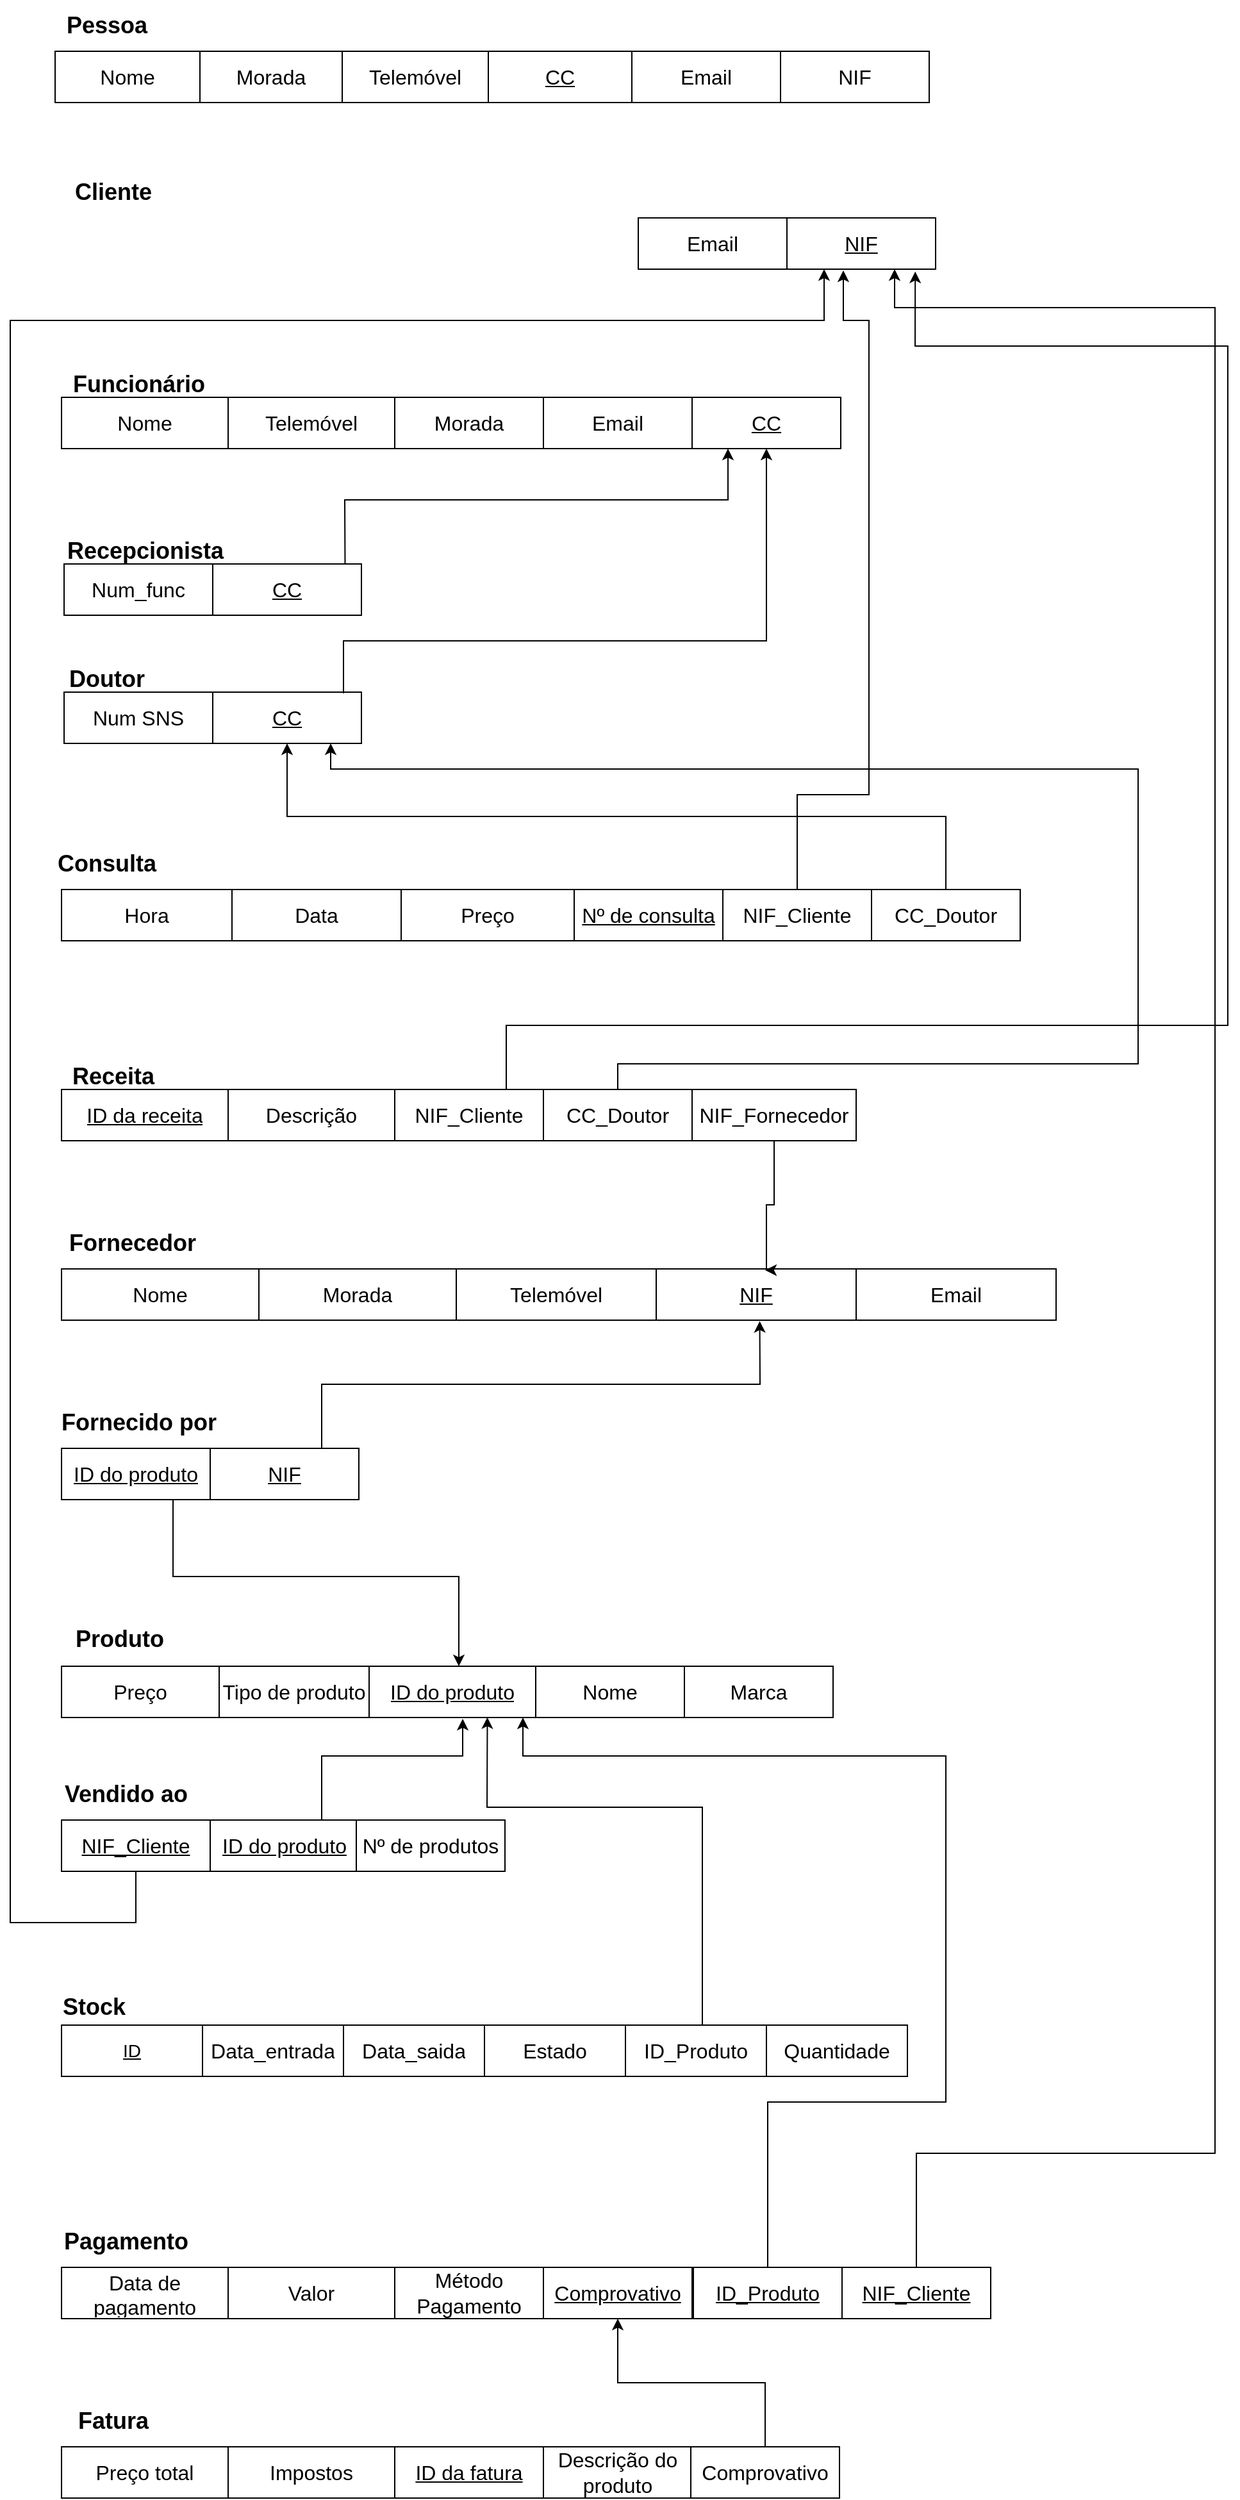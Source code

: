 <mxfile version="21.3.2" type="device">
  <diagram name="Página-1" id="35jUV0fy7maO1tGax29V">
    <mxGraphModel dx="1323" dy="1886" grid="1" gridSize="10" guides="1" tooltips="1" connect="1" arrows="1" fold="1" page="1" pageScale="1" pageWidth="827" pageHeight="1169" math="0" shadow="0">
      <root>
        <mxCell id="0" />
        <mxCell id="1" parent="0" />
        <mxCell id="TNLuwmk-kuLkOU286Gwd-25" value="&lt;span style=&quot;font-size: 18px;&quot;&gt;&lt;b&gt;Cliente&lt;/b&gt;&lt;/span&gt;" style="text;html=1;align=center;verticalAlign=middle;resizable=0;points=[];autosize=1;strokeColor=none;fillColor=none;" parent="1" vertex="1">
          <mxGeometry x="80" y="40" width="80" height="40" as="geometry" />
        </mxCell>
        <mxCell id="TNLuwmk-kuLkOU286Gwd-39" value="&lt;b style=&quot;border-color: var(--border-color); font-size: 18px;&quot;&gt;Recepcionista&lt;/b&gt;" style="text;html=1;align=center;verticalAlign=middle;resizable=0;points=[];autosize=1;strokeColor=none;fillColor=none;" parent="1" vertex="1">
          <mxGeometry x="70" y="320" width="150" height="40" as="geometry" />
        </mxCell>
        <mxCell id="TNLuwmk-kuLkOU286Gwd-67" value="" style="shape=table;startSize=0;container=1;collapsible=0;childLayout=tableLayout;fontSize=16;" parent="1" vertex="1">
          <mxGeometry x="80" y="604" width="400" height="40" as="geometry" />
        </mxCell>
        <mxCell id="TNLuwmk-kuLkOU286Gwd-68" value="" style="shape=tableRow;horizontal=0;startSize=0;swimlaneHead=0;swimlaneBody=0;strokeColor=inherit;top=0;left=0;bottom=0;right=0;collapsible=0;dropTarget=0;fillColor=none;points=[[0,0.5],[1,0.5]];portConstraint=eastwest;fontSize=16;" parent="TNLuwmk-kuLkOU286Gwd-67" vertex="1">
          <mxGeometry width="400" height="40" as="geometry" />
        </mxCell>
        <mxCell id="TNLuwmk-kuLkOU286Gwd-69" value="Hora" style="shape=partialRectangle;html=1;whiteSpace=wrap;connectable=0;strokeColor=inherit;overflow=hidden;fillColor=none;top=0;left=0;bottom=0;right=0;pointerEvents=1;fontSize=16;" parent="TNLuwmk-kuLkOU286Gwd-68" vertex="1">
          <mxGeometry width="133" height="40" as="geometry">
            <mxRectangle width="133" height="40" as="alternateBounds" />
          </mxGeometry>
        </mxCell>
        <mxCell id="TNLuwmk-kuLkOU286Gwd-70" value="Data" style="shape=partialRectangle;html=1;whiteSpace=wrap;connectable=0;strokeColor=inherit;overflow=hidden;fillColor=none;top=0;left=0;bottom=0;right=0;pointerEvents=1;fontSize=16;" parent="TNLuwmk-kuLkOU286Gwd-68" vertex="1">
          <mxGeometry x="133" width="132" height="40" as="geometry">
            <mxRectangle width="132" height="40" as="alternateBounds" />
          </mxGeometry>
        </mxCell>
        <mxCell id="TNLuwmk-kuLkOU286Gwd-71" value="Preço" style="shape=partialRectangle;html=1;whiteSpace=wrap;connectable=0;strokeColor=inherit;overflow=hidden;fillColor=none;top=0;left=0;bottom=0;right=0;pointerEvents=1;fontSize=16;" parent="TNLuwmk-kuLkOU286Gwd-68" vertex="1">
          <mxGeometry x="265" width="135" height="40" as="geometry">
            <mxRectangle width="135" height="40" as="alternateBounds" />
          </mxGeometry>
        </mxCell>
        <mxCell id="TNLuwmk-kuLkOU286Gwd-73" value="&lt;font style=&quot;font-size: 18px;&quot;&gt;Consulta&lt;/font&gt;" style="text;html=1;align=center;verticalAlign=middle;resizable=0;points=[];autosize=1;strokeColor=none;fillColor=none;fontStyle=1" parent="1" vertex="1">
          <mxGeometry x="65" y="564" width="100" height="40" as="geometry" />
        </mxCell>
        <mxCell id="TNLuwmk-kuLkOU286Gwd-74" value="" style="shape=table;startSize=0;container=1;collapsible=0;childLayout=tableLayout;fontSize=16;" parent="1" vertex="1">
          <mxGeometry x="80" y="760" width="260" height="40" as="geometry" />
        </mxCell>
        <mxCell id="TNLuwmk-kuLkOU286Gwd-75" value="" style="shape=tableRow;horizontal=0;startSize=0;swimlaneHead=0;swimlaneBody=0;strokeColor=inherit;top=0;left=0;bottom=0;right=0;collapsible=0;dropTarget=0;fillColor=none;points=[[0,0.5],[1,0.5]];portConstraint=eastwest;fontSize=16;" parent="TNLuwmk-kuLkOU286Gwd-74" vertex="1">
          <mxGeometry width="260" height="40" as="geometry" />
        </mxCell>
        <mxCell id="TNLuwmk-kuLkOU286Gwd-76" value="&lt;u&gt;ID da receita&lt;/u&gt;" style="shape=partialRectangle;html=1;whiteSpace=wrap;connectable=0;strokeColor=inherit;overflow=hidden;fillColor=none;top=0;left=0;bottom=0;right=0;pointerEvents=1;fontSize=16;" parent="TNLuwmk-kuLkOU286Gwd-75" vertex="1">
          <mxGeometry width="130" height="40" as="geometry">
            <mxRectangle width="130" height="40" as="alternateBounds" />
          </mxGeometry>
        </mxCell>
        <mxCell id="TNLuwmk-kuLkOU286Gwd-77" value="Descrição" style="shape=partialRectangle;html=1;whiteSpace=wrap;connectable=0;strokeColor=inherit;overflow=hidden;fillColor=none;top=0;left=0;bottom=0;right=0;pointerEvents=1;fontSize=16;" parent="TNLuwmk-kuLkOU286Gwd-75" vertex="1">
          <mxGeometry x="130" width="130" height="40" as="geometry">
            <mxRectangle width="130" height="40" as="alternateBounds" />
          </mxGeometry>
        </mxCell>
        <mxCell id="TNLuwmk-kuLkOU286Gwd-80" value="&lt;font style=&quot;font-size: 18px;&quot;&gt;Receita&lt;/font&gt;" style="text;html=1;align=center;verticalAlign=middle;resizable=0;points=[];autosize=1;strokeColor=none;fillColor=none;fontStyle=1" parent="1" vertex="1">
          <mxGeometry x="75" y="730" width="90" height="40" as="geometry" />
        </mxCell>
        <mxCell id="TNLuwmk-kuLkOU286Gwd-81" value="" style="shape=table;startSize=0;container=1;collapsible=0;childLayout=tableLayout;fontSize=16;" parent="1" vertex="1">
          <mxGeometry x="80" y="900" width="776" height="40" as="geometry" />
        </mxCell>
        <mxCell id="TNLuwmk-kuLkOU286Gwd-82" value="" style="shape=tableRow;horizontal=0;startSize=0;swimlaneHead=0;swimlaneBody=0;strokeColor=inherit;top=0;left=0;bottom=0;right=0;collapsible=0;dropTarget=0;fillColor=none;points=[[0,0.5],[1,0.5]];portConstraint=eastwest;fontSize=16;" parent="TNLuwmk-kuLkOU286Gwd-81" vertex="1">
          <mxGeometry width="776" height="40" as="geometry" />
        </mxCell>
        <mxCell id="TNLuwmk-kuLkOU286Gwd-83" value="Nome" style="shape=partialRectangle;html=1;whiteSpace=wrap;connectable=0;strokeColor=inherit;overflow=hidden;fillColor=none;top=0;left=0;bottom=0;right=0;pointerEvents=1;fontSize=16;" parent="TNLuwmk-kuLkOU286Gwd-82" vertex="1">
          <mxGeometry width="154" height="40" as="geometry">
            <mxRectangle width="154" height="40" as="alternateBounds" />
          </mxGeometry>
        </mxCell>
        <mxCell id="TNLuwmk-kuLkOU286Gwd-84" value="Morada" style="shape=partialRectangle;html=1;whiteSpace=wrap;connectable=0;strokeColor=inherit;overflow=hidden;fillColor=none;top=0;left=0;bottom=0;right=0;pointerEvents=1;fontSize=16;" parent="TNLuwmk-kuLkOU286Gwd-82" vertex="1">
          <mxGeometry x="154" width="154" height="40" as="geometry">
            <mxRectangle width="154" height="40" as="alternateBounds" />
          </mxGeometry>
        </mxCell>
        <mxCell id="TNLuwmk-kuLkOU286Gwd-85" value="Telemóvel" style="shape=partialRectangle;html=1;whiteSpace=wrap;connectable=0;strokeColor=inherit;overflow=hidden;fillColor=none;top=0;left=0;bottom=0;right=0;pointerEvents=1;fontSize=16;" parent="TNLuwmk-kuLkOU286Gwd-82" vertex="1">
          <mxGeometry x="308" width="156" height="40" as="geometry">
            <mxRectangle width="156" height="40" as="alternateBounds" />
          </mxGeometry>
        </mxCell>
        <mxCell id="TNLuwmk-kuLkOU286Gwd-86" value="&lt;u&gt;NIF&lt;/u&gt;" style="shape=partialRectangle;html=1;whiteSpace=wrap;connectable=0;strokeColor=inherit;overflow=hidden;fillColor=none;top=0;left=0;bottom=0;right=0;pointerEvents=1;fontSize=16;" parent="TNLuwmk-kuLkOU286Gwd-82" vertex="1">
          <mxGeometry x="464" width="156" height="40" as="geometry">
            <mxRectangle width="156" height="40" as="alternateBounds" />
          </mxGeometry>
        </mxCell>
        <mxCell id="DKVHLjh7N5mHSXtAj3bC-11" value="Email" style="shape=partialRectangle;html=1;whiteSpace=wrap;connectable=0;strokeColor=inherit;overflow=hidden;fillColor=none;top=0;left=0;bottom=0;right=0;pointerEvents=1;fontSize=16;" parent="TNLuwmk-kuLkOU286Gwd-82" vertex="1">
          <mxGeometry x="620" width="156" height="40" as="geometry">
            <mxRectangle width="156" height="40" as="alternateBounds" />
          </mxGeometry>
        </mxCell>
        <mxCell id="TNLuwmk-kuLkOU286Gwd-87" value="&lt;font style=&quot;font-size: 18px;&quot;&gt;Fornecedor&lt;/font&gt;" style="text;html=1;align=center;verticalAlign=middle;resizable=0;points=[];autosize=1;strokeColor=none;fillColor=none;fontStyle=1" parent="1" vertex="1">
          <mxGeometry x="75" y="860" width="120" height="40" as="geometry" />
        </mxCell>
        <mxCell id="TNLuwmk-kuLkOU286Gwd-94" value="&lt;font style=&quot;font-size: 18px;&quot;&gt;Fornecido por&lt;/font&gt;" style="text;html=1;align=center;verticalAlign=middle;resizable=0;points=[];autosize=1;strokeColor=none;fillColor=none;fontStyle=1" parent="1" vertex="1">
          <mxGeometry x="70" y="1000" width="140" height="40" as="geometry" />
        </mxCell>
        <mxCell id="QlKCZ8pw-FHC3lZImdkT-1" value="" style="shape=table;startSize=0;container=1;collapsible=0;childLayout=tableLayout;fontSize=16;" parent="1" vertex="1">
          <mxGeometry x="80" y="220" width="260" height="40.0" as="geometry" />
        </mxCell>
        <mxCell id="QlKCZ8pw-FHC3lZImdkT-2" value="" style="shape=tableRow;horizontal=0;startSize=0;swimlaneHead=0;swimlaneBody=0;strokeColor=inherit;top=0;left=0;bottom=0;right=0;collapsible=0;dropTarget=0;fillColor=none;points=[[0,0.5],[1,0.5]];portConstraint=eastwest;fontSize=16;" parent="QlKCZ8pw-FHC3lZImdkT-1" vertex="1">
          <mxGeometry width="260" height="40" as="geometry" />
        </mxCell>
        <mxCell id="QlKCZ8pw-FHC3lZImdkT-3" value="Nome" style="shape=partialRectangle;html=1;whiteSpace=wrap;connectable=0;strokeColor=inherit;overflow=hidden;fillColor=none;top=0;left=0;bottom=0;right=0;pointerEvents=1;fontSize=16;" parent="QlKCZ8pw-FHC3lZImdkT-2" vertex="1">
          <mxGeometry width="130" height="40" as="geometry">
            <mxRectangle width="130" height="40" as="alternateBounds" />
          </mxGeometry>
        </mxCell>
        <mxCell id="QlKCZ8pw-FHC3lZImdkT-4" value="Telemóvel" style="shape=partialRectangle;html=1;whiteSpace=wrap;connectable=0;strokeColor=inherit;overflow=hidden;fillColor=none;top=0;left=0;bottom=0;right=0;pointerEvents=1;fontSize=16;" parent="QlKCZ8pw-FHC3lZImdkT-2" vertex="1">
          <mxGeometry x="130" width="130" height="40" as="geometry">
            <mxRectangle width="130" height="40" as="alternateBounds" />
          </mxGeometry>
        </mxCell>
        <mxCell id="QlKCZ8pw-FHC3lZImdkT-5" value="&lt;b style=&quot;border-color: var(--border-color); font-size: 18px;&quot;&gt;Funcionário&lt;/b&gt;" style="text;html=1;align=center;verticalAlign=middle;resizable=0;points=[];autosize=1;strokeColor=none;fillColor=none;" parent="1" vertex="1">
          <mxGeometry x="75" y="190" width="130" height="40" as="geometry" />
        </mxCell>
        <mxCell id="QlKCZ8pw-FHC3lZImdkT-60" value="" style="shape=table;startSize=0;container=1;collapsible=0;childLayout=tableLayout;fontSize=16;" parent="1" vertex="1">
          <mxGeometry x="80" y="1210" width="370" height="40" as="geometry" />
        </mxCell>
        <mxCell id="QlKCZ8pw-FHC3lZImdkT-61" value="" style="shape=tableRow;horizontal=0;startSize=0;swimlaneHead=0;swimlaneBody=0;strokeColor=inherit;top=0;left=0;bottom=0;right=0;collapsible=0;dropTarget=0;fillColor=none;points=[[0,0.5],[1,0.5]];portConstraint=eastwest;fontSize=16;" parent="QlKCZ8pw-FHC3lZImdkT-60" vertex="1">
          <mxGeometry width="370" height="40" as="geometry" />
        </mxCell>
        <mxCell id="QlKCZ8pw-FHC3lZImdkT-62" value="&lt;span style=&quot;border-color: var(--border-color);&quot;&gt;Preço&lt;/span&gt;" style="shape=partialRectangle;html=1;whiteSpace=wrap;connectable=0;strokeColor=inherit;overflow=hidden;fillColor=none;top=0;left=0;bottom=0;right=0;pointerEvents=1;fontSize=16;" parent="QlKCZ8pw-FHC3lZImdkT-61" vertex="1">
          <mxGeometry width="123" height="40" as="geometry">
            <mxRectangle width="123" height="40" as="alternateBounds" />
          </mxGeometry>
        </mxCell>
        <mxCell id="QlKCZ8pw-FHC3lZImdkT-63" value="Tipo de produto" style="shape=partialRectangle;html=1;whiteSpace=wrap;connectable=0;strokeColor=inherit;overflow=hidden;fillColor=none;top=0;left=0;bottom=0;right=0;pointerEvents=1;fontSize=16;" parent="QlKCZ8pw-FHC3lZImdkT-61" vertex="1">
          <mxGeometry x="123" width="117" height="40" as="geometry">
            <mxRectangle width="117" height="40" as="alternateBounds" />
          </mxGeometry>
        </mxCell>
        <mxCell id="QlKCZ8pw-FHC3lZImdkT-64" value="&lt;u&gt;ID do produto&lt;/u&gt;" style="shape=partialRectangle;html=1;whiteSpace=wrap;connectable=0;strokeColor=inherit;overflow=hidden;fillColor=none;top=0;left=0;bottom=0;right=0;pointerEvents=1;fontSize=16;" parent="QlKCZ8pw-FHC3lZImdkT-61" vertex="1">
          <mxGeometry x="240" width="130" height="40" as="geometry">
            <mxRectangle width="130" height="40" as="alternateBounds" />
          </mxGeometry>
        </mxCell>
        <mxCell id="QlKCZ8pw-FHC3lZImdkT-70" value="&lt;font style=&quot;font-size: 18px;&quot;&gt;Produto&lt;/font&gt;" style="text;html=1;align=center;verticalAlign=middle;resizable=0;points=[];autosize=1;strokeColor=none;fillColor=none;fontStyle=1" parent="1" vertex="1">
          <mxGeometry x="80" y="1169" width="90" height="40" as="geometry" />
        </mxCell>
        <mxCell id="50MeNpUmbAteGGUXeH18-8" value="&lt;font style=&quot;font-size: 16px;&quot;&gt;Email&lt;/font&gt;" style="rounded=0;whiteSpace=wrap;html=1;" parent="1" vertex="1">
          <mxGeometry x="530" y="80" width="116" height="40" as="geometry" />
        </mxCell>
        <mxCell id="50MeNpUmbAteGGUXeH18-9" value="&lt;font style=&quot;font-size: 16px;&quot;&gt;&lt;u&gt;NIF&lt;/u&gt;&lt;/font&gt;" style="rounded=0;whiteSpace=wrap;html=1;" parent="1" vertex="1">
          <mxGeometry x="646" y="80" width="116" height="40" as="geometry" />
        </mxCell>
        <mxCell id="50MeNpUmbAteGGUXeH18-10" value="&lt;font style=&quot;font-size: 16px;&quot;&gt;Morada&lt;/font&gt;" style="rounded=0;whiteSpace=wrap;html=1;" parent="1" vertex="1">
          <mxGeometry x="340" y="220" width="116" height="40" as="geometry" />
        </mxCell>
        <mxCell id="50MeNpUmbAteGGUXeH18-11" value="&lt;font style=&quot;font-size: 16px;&quot;&gt;Email&lt;/font&gt;" style="rounded=0;whiteSpace=wrap;html=1;" parent="1" vertex="1">
          <mxGeometry x="456" y="220" width="116" height="40" as="geometry" />
        </mxCell>
        <mxCell id="50MeNpUmbAteGGUXeH18-12" value="&lt;span style=&quot;font-size: 16px;&quot;&gt;&lt;u&gt;CC&lt;/u&gt;&lt;/span&gt;" style="rounded=0;whiteSpace=wrap;html=1;" parent="1" vertex="1">
          <mxGeometry x="572" y="220" width="116" height="40" as="geometry" />
        </mxCell>
        <mxCell id="50MeNpUmbAteGGUXeH18-15" value="" style="endArrow=classic;html=1;rounded=0;exitX=0.89;exitY=0.019;exitDx=0;exitDy=0;exitPerimeter=0;" parent="1" source="50MeNpUmbAteGGUXeH18-14" edge="1">
          <mxGeometry width="50" height="50" relative="1" as="geometry">
            <mxPoint x="250" y="340" as="sourcePoint" />
            <mxPoint x="600" y="260" as="targetPoint" />
            <Array as="points">
              <mxPoint x="301" y="300" />
              <mxPoint x="600" y="300" />
            </Array>
          </mxGeometry>
        </mxCell>
        <mxCell id="50MeNpUmbAteGGUXeH18-16" value="" style="group" parent="1" vertex="1" connectable="0">
          <mxGeometry x="82" y="350" width="232" height="40" as="geometry" />
        </mxCell>
        <mxCell id="50MeNpUmbAteGGUXeH18-13" value="&lt;font style=&quot;font-size: 16px;&quot;&gt;Num_func&lt;/font&gt;" style="rounded=0;whiteSpace=wrap;html=1;" parent="50MeNpUmbAteGGUXeH18-16" vertex="1">
          <mxGeometry width="116" height="40" as="geometry" />
        </mxCell>
        <mxCell id="50MeNpUmbAteGGUXeH18-14" value="&lt;font style=&quot;font-size: 16px;&quot;&gt;&lt;u&gt;CC&lt;/u&gt;&lt;/font&gt;" style="rounded=0;whiteSpace=wrap;html=1;" parent="50MeNpUmbAteGGUXeH18-16" vertex="1">
          <mxGeometry x="116" width="116" height="40" as="geometry" />
        </mxCell>
        <mxCell id="50MeNpUmbAteGGUXeH18-25" value="&lt;b style=&quot;border-color: var(--border-color); font-size: 18px;&quot;&gt;Doutor&lt;/b&gt;" style="text;html=1;align=center;verticalAlign=middle;resizable=0;points=[];autosize=1;strokeColor=none;fillColor=none;" parent="1" vertex="1">
          <mxGeometry x="75" y="420" width="80" height="40" as="geometry" />
        </mxCell>
        <mxCell id="50MeNpUmbAteGGUXeH18-26" value="" style="group" parent="1" vertex="1" connectable="0">
          <mxGeometry x="82" y="450" width="232" height="40" as="geometry" />
        </mxCell>
        <mxCell id="50MeNpUmbAteGGUXeH18-27" value="&lt;span style=&quot;font-size: 16px;&quot;&gt;Num SNS&lt;/span&gt;" style="rounded=0;whiteSpace=wrap;html=1;" parent="50MeNpUmbAteGGUXeH18-26" vertex="1">
          <mxGeometry width="116" height="40" as="geometry" />
        </mxCell>
        <mxCell id="50MeNpUmbAteGGUXeH18-28" value="&lt;font style=&quot;font-size: 16px;&quot;&gt;&lt;u&gt;CC&lt;/u&gt;&lt;/font&gt;" style="rounded=0;whiteSpace=wrap;html=1;" parent="50MeNpUmbAteGGUXeH18-26" vertex="1">
          <mxGeometry x="116" width="116" height="40" as="geometry" />
        </mxCell>
        <mxCell id="50MeNpUmbAteGGUXeH18-29" value="" style="endArrow=classic;html=1;rounded=0;exitX=0.89;exitY=0.019;exitDx=0;exitDy=0;exitPerimeter=0;entryX=0.5;entryY=1;entryDx=0;entryDy=0;" parent="1" target="50MeNpUmbAteGGUXeH18-12" edge="1">
          <mxGeometry width="50" height="50" relative="1" as="geometry">
            <mxPoint x="300" y="451" as="sourcePoint" />
            <mxPoint x="599" y="360" as="targetPoint" />
            <Array as="points">
              <mxPoint x="300" y="410" />
              <mxPoint x="630" y="410" />
            </Array>
          </mxGeometry>
        </mxCell>
        <mxCell id="50MeNpUmbAteGGUXeH18-30" value="&lt;font style=&quot;font-size: 16px;&quot;&gt;&lt;u&gt;Nº de consulta&lt;/u&gt;&lt;/font&gt;" style="rounded=0;whiteSpace=wrap;html=1;" parent="1" vertex="1">
          <mxGeometry x="480" y="604" width="116" height="40" as="geometry" />
        </mxCell>
        <mxCell id="50MeNpUmbAteGGUXeH18-42" value="&lt;font style=&quot;font-size: 16px;&quot;&gt;NIF_Cliente&lt;/font&gt;" style="rounded=0;whiteSpace=wrap;html=1;" parent="1" vertex="1">
          <mxGeometry x="340" y="760" width="116" height="40" as="geometry" />
        </mxCell>
        <mxCell id="50MeNpUmbAteGGUXeH18-43" value="" style="endArrow=classic;html=1;rounded=0;exitX=0.75;exitY=0;exitDx=0;exitDy=0;entryX=0.863;entryY=1.046;entryDx=0;entryDy=0;entryPerimeter=0;" parent="1" source="50MeNpUmbAteGGUXeH18-42" target="50MeNpUmbAteGGUXeH18-9" edge="1">
          <mxGeometry width="50" height="50" relative="1" as="geometry">
            <mxPoint x="640" y="690" as="sourcePoint" />
            <mxPoint x="680" y="120" as="targetPoint" />
            <Array as="points">
              <mxPoint x="427" y="710" />
              <mxPoint x="990" y="710" />
              <mxPoint x="990" y="470" />
              <mxPoint x="990" y="180" />
              <mxPoint x="746" y="180" />
            </Array>
          </mxGeometry>
        </mxCell>
        <mxCell id="50MeNpUmbAteGGUXeH18-45" value="" style="group" parent="1" vertex="1" connectable="0">
          <mxGeometry x="80" y="1040" width="232" height="40" as="geometry" />
        </mxCell>
        <mxCell id="50MeNpUmbAteGGUXeH18-46" value="&lt;span style=&quot;font-size: 16px;&quot;&gt;&lt;u&gt;ID do produto&lt;/u&gt;&lt;/span&gt;" style="rounded=0;whiteSpace=wrap;html=1;" parent="50MeNpUmbAteGGUXeH18-45" vertex="1">
          <mxGeometry width="116" height="40" as="geometry" />
        </mxCell>
        <mxCell id="50MeNpUmbAteGGUXeH18-47" value="&lt;font style=&quot;font-size: 16px;&quot;&gt;&lt;u&gt;NIF&lt;/u&gt;&lt;/font&gt;" style="rounded=0;whiteSpace=wrap;html=1;" parent="50MeNpUmbAteGGUXeH18-45" vertex="1">
          <mxGeometry x="116" width="116" height="40" as="geometry" />
        </mxCell>
        <mxCell id="50MeNpUmbAteGGUXeH18-48" value="" style="endArrow=classic;html=1;rounded=0;entryX=0.702;entryY=1.018;entryDx=0;entryDy=0;entryPerimeter=0;exitX=0.75;exitY=0;exitDx=0;exitDy=0;" parent="1" source="50MeNpUmbAteGGUXeH18-47" target="TNLuwmk-kuLkOU286Gwd-82" edge="1">
          <mxGeometry width="50" height="50" relative="1" as="geometry">
            <mxPoint x="400" y="1040" as="sourcePoint" />
            <mxPoint x="450" y="990" as="targetPoint" />
            <Array as="points">
              <mxPoint x="283" y="990" />
              <mxPoint x="625" y="990" />
            </Array>
          </mxGeometry>
        </mxCell>
        <mxCell id="50MeNpUmbAteGGUXeH18-50" value="" style="endArrow=classic;html=1;rounded=0;exitX=0.75;exitY=1;exitDx=0;exitDy=0;" parent="1" source="50MeNpUmbAteGGUXeH18-46" edge="1">
          <mxGeometry width="50" height="50" relative="1" as="geometry">
            <mxPoint x="200" y="1180" as="sourcePoint" />
            <mxPoint x="390" y="1210" as="targetPoint" />
            <Array as="points">
              <mxPoint x="167" y="1140" />
              <mxPoint x="390" y="1140" />
            </Array>
          </mxGeometry>
        </mxCell>
        <mxCell id="50MeNpUmbAteGGUXeH18-51" value="" style="group" parent="1" vertex="1" connectable="0">
          <mxGeometry x="450" y="1210" width="232" height="40" as="geometry" />
        </mxCell>
        <mxCell id="50MeNpUmbAteGGUXeH18-52" value="&lt;span style=&quot;font-size: 16px;&quot;&gt;Nome&lt;/span&gt;" style="rounded=0;whiteSpace=wrap;html=1;" parent="50MeNpUmbAteGGUXeH18-51" vertex="1">
          <mxGeometry width="116" height="40" as="geometry" />
        </mxCell>
        <mxCell id="50MeNpUmbAteGGUXeH18-53" value="&lt;font style=&quot;font-size: 16px;&quot;&gt;Marca&lt;/font&gt;" style="rounded=0;whiteSpace=wrap;html=1;" parent="50MeNpUmbAteGGUXeH18-51" vertex="1">
          <mxGeometry x="116" width="116" height="40" as="geometry" />
        </mxCell>
        <mxCell id="50MeNpUmbAteGGUXeH18-54" value="" style="group" parent="1" vertex="1" connectable="0">
          <mxGeometry x="80" y="1330" width="232" height="40" as="geometry" />
        </mxCell>
        <mxCell id="50MeNpUmbAteGGUXeH18-55" value="&lt;span style=&quot;font-size: 16px;&quot;&gt;&lt;u&gt;NIF_Cliente&lt;/u&gt;&lt;/span&gt;" style="rounded=0;whiteSpace=wrap;html=1;" parent="50MeNpUmbAteGGUXeH18-54" vertex="1">
          <mxGeometry width="116" height="40" as="geometry" />
        </mxCell>
        <mxCell id="50MeNpUmbAteGGUXeH18-56" value="&lt;font style=&quot;font-size: 16px;&quot;&gt;&lt;u&gt;ID do produto&lt;/u&gt;&lt;/font&gt;" style="rounded=0;whiteSpace=wrap;html=1;" parent="50MeNpUmbAteGGUXeH18-54" vertex="1">
          <mxGeometry x="116" width="116" height="40" as="geometry" />
        </mxCell>
        <mxCell id="50MeNpUmbAteGGUXeH18-57" value="&lt;font style=&quot;font-size: 18px;&quot;&gt;Vendido ao&lt;/font&gt;" style="text;html=1;align=center;verticalAlign=middle;resizable=0;points=[];autosize=1;strokeColor=none;fillColor=none;fontStyle=1" parent="1" vertex="1">
          <mxGeometry x="70" y="1290" width="120" height="40" as="geometry" />
        </mxCell>
        <mxCell id="50MeNpUmbAteGGUXeH18-59" value="" style="endArrow=classic;html=1;rounded=0;entryX=0.25;entryY=1;entryDx=0;entryDy=0;exitX=0.5;exitY=1;exitDx=0;exitDy=0;" parent="1" source="50MeNpUmbAteGGUXeH18-55" target="50MeNpUmbAteGGUXeH18-9" edge="1">
          <mxGeometry width="50" height="50" relative="1" as="geometry">
            <mxPoint x="10" y="310" as="sourcePoint" />
            <mxPoint x="60" y="260" as="targetPoint" />
            <Array as="points">
              <mxPoint x="138" y="1410" />
              <mxPoint x="40" y="1410" />
              <mxPoint x="40" y="160" />
              <mxPoint x="466" y="160" />
              <mxPoint x="675" y="160" />
            </Array>
          </mxGeometry>
        </mxCell>
        <mxCell id="50MeNpUmbAteGGUXeH18-60" value="" style="shape=table;startSize=0;container=1;collapsible=0;childLayout=tableLayout;fontSize=16;" parent="1" vertex="1">
          <mxGeometry x="80" y="1679" width="260" height="40.0" as="geometry" />
        </mxCell>
        <mxCell id="50MeNpUmbAteGGUXeH18-61" value="" style="shape=tableRow;horizontal=0;startSize=0;swimlaneHead=0;swimlaneBody=0;strokeColor=inherit;top=0;left=0;bottom=0;right=0;collapsible=0;dropTarget=0;fillColor=none;points=[[0,0.5],[1,0.5]];portConstraint=eastwest;fontSize=16;" parent="50MeNpUmbAteGGUXeH18-60" vertex="1">
          <mxGeometry width="260" height="40" as="geometry" />
        </mxCell>
        <mxCell id="50MeNpUmbAteGGUXeH18-62" value="Data de pagamento" style="shape=partialRectangle;html=1;whiteSpace=wrap;connectable=0;strokeColor=inherit;overflow=hidden;fillColor=none;top=0;left=0;bottom=0;right=0;pointerEvents=1;fontSize=16;" parent="50MeNpUmbAteGGUXeH18-61" vertex="1">
          <mxGeometry width="130" height="40" as="geometry">
            <mxRectangle width="130" height="40" as="alternateBounds" />
          </mxGeometry>
        </mxCell>
        <mxCell id="50MeNpUmbAteGGUXeH18-63" value="Valor" style="shape=partialRectangle;html=1;whiteSpace=wrap;connectable=0;strokeColor=inherit;overflow=hidden;fillColor=none;top=0;left=0;bottom=0;right=0;pointerEvents=1;fontSize=16;" parent="50MeNpUmbAteGGUXeH18-61" vertex="1">
          <mxGeometry x="130" width="130" height="40" as="geometry">
            <mxRectangle width="130" height="40" as="alternateBounds" />
          </mxGeometry>
        </mxCell>
        <mxCell id="50MeNpUmbAteGGUXeH18-64" value="&lt;b style=&quot;border-color: var(--border-color); font-size: 18px;&quot;&gt;Pagamento&lt;/b&gt;" style="text;html=1;align=center;verticalAlign=middle;resizable=0;points=[];autosize=1;strokeColor=none;fillColor=none;" parent="1" vertex="1">
          <mxGeometry x="70" y="1639" width="120" height="40" as="geometry" />
        </mxCell>
        <mxCell id="50MeNpUmbAteGGUXeH18-65" value="&lt;font style=&quot;font-size: 16px;&quot;&gt;Método Pagamento&lt;/font&gt;" style="rounded=0;whiteSpace=wrap;html=1;" parent="1" vertex="1">
          <mxGeometry x="340" y="1679" width="116" height="40" as="geometry" />
        </mxCell>
        <mxCell id="50MeNpUmbAteGGUXeH18-66" value="&lt;font style=&quot;font-size: 16px;&quot;&gt;&lt;u&gt;Comprovativo&lt;/u&gt;&lt;/font&gt;" style="rounded=0;whiteSpace=wrap;html=1;" parent="1" vertex="1">
          <mxGeometry x="456" y="1679" width="116" height="40" as="geometry" />
        </mxCell>
        <mxCell id="50MeNpUmbAteGGUXeH18-68" value="" style="shape=table;startSize=0;container=1;collapsible=0;childLayout=tableLayout;fontSize=16;" parent="1" vertex="1">
          <mxGeometry x="80" y="1819" width="260" height="40.0" as="geometry" />
        </mxCell>
        <mxCell id="50MeNpUmbAteGGUXeH18-69" value="" style="shape=tableRow;horizontal=0;startSize=0;swimlaneHead=0;swimlaneBody=0;strokeColor=inherit;top=0;left=0;bottom=0;right=0;collapsible=0;dropTarget=0;fillColor=none;points=[[0,0.5],[1,0.5]];portConstraint=eastwest;fontSize=16;" parent="50MeNpUmbAteGGUXeH18-68" vertex="1">
          <mxGeometry width="260" height="40" as="geometry" />
        </mxCell>
        <mxCell id="50MeNpUmbAteGGUXeH18-70" value="Preço total" style="shape=partialRectangle;html=1;whiteSpace=wrap;connectable=0;strokeColor=inherit;overflow=hidden;fillColor=none;top=0;left=0;bottom=0;right=0;pointerEvents=1;fontSize=16;" parent="50MeNpUmbAteGGUXeH18-69" vertex="1">
          <mxGeometry width="130" height="40" as="geometry">
            <mxRectangle width="130" height="40" as="alternateBounds" />
          </mxGeometry>
        </mxCell>
        <mxCell id="50MeNpUmbAteGGUXeH18-71" value="Impostos" style="shape=partialRectangle;html=1;whiteSpace=wrap;connectable=0;strokeColor=inherit;overflow=hidden;fillColor=none;top=0;left=0;bottom=0;right=0;pointerEvents=1;fontSize=16;" parent="50MeNpUmbAteGGUXeH18-69" vertex="1">
          <mxGeometry x="130" width="130" height="40" as="geometry">
            <mxRectangle width="130" height="40" as="alternateBounds" />
          </mxGeometry>
        </mxCell>
        <mxCell id="50MeNpUmbAteGGUXeH18-72" value="&lt;font style=&quot;font-size: 16px;&quot;&gt;&lt;u&gt;ID da fatura&lt;/u&gt;&lt;/font&gt;" style="rounded=0;whiteSpace=wrap;html=1;" parent="1" vertex="1">
          <mxGeometry x="340" y="1819" width="116" height="40" as="geometry" />
        </mxCell>
        <mxCell id="50MeNpUmbAteGGUXeH18-73" value="&lt;font style=&quot;font-size: 16px;&quot;&gt;Descrição do produto&lt;/font&gt;" style="rounded=0;whiteSpace=wrap;html=1;" parent="1" vertex="1">
          <mxGeometry x="456" y="1819" width="116" height="40" as="geometry" />
        </mxCell>
        <mxCell id="50MeNpUmbAteGGUXeH18-74" value="&lt;b style=&quot;border-color: var(--border-color); font-size: 18px;&quot;&gt;Fatura&lt;/b&gt;" style="text;html=1;align=center;verticalAlign=middle;resizable=0;points=[];autosize=1;strokeColor=none;fillColor=none;" parent="1" vertex="1">
          <mxGeometry x="80" y="1779" width="80" height="40" as="geometry" />
        </mxCell>
        <mxCell id="DKVHLjh7N5mHSXtAj3bC-3" style="edgeStyle=orthogonalEdgeStyle;rounded=0;orthogonalLoop=1;jettySize=auto;html=1;exitX=0.5;exitY=0;exitDx=0;exitDy=0;" parent="1" source="DKVHLjh7N5mHSXtAj3bC-1" edge="1">
          <mxGeometry relative="1" as="geometry">
            <mxPoint x="690" y="121" as="targetPoint" />
            <Array as="points">
              <mxPoint x="654" y="530" />
              <mxPoint x="710" y="530" />
              <mxPoint x="710" y="160" />
              <mxPoint x="690" y="160" />
            </Array>
          </mxGeometry>
        </mxCell>
        <mxCell id="DKVHLjh7N5mHSXtAj3bC-1" value="&lt;span style=&quot;font-size: 16px;&quot;&gt;NIF_Cliente&lt;/span&gt;" style="rounded=0;whiteSpace=wrap;html=1;" parent="1" vertex="1">
          <mxGeometry x="596" y="604" width="116" height="40" as="geometry" />
        </mxCell>
        <mxCell id="DKVHLjh7N5mHSXtAj3bC-4" style="edgeStyle=orthogonalEdgeStyle;rounded=0;orthogonalLoop=1;jettySize=auto;html=1;exitX=0.5;exitY=0;exitDx=0;exitDy=0;entryX=0.5;entryY=1;entryDx=0;entryDy=0;" parent="1" source="DKVHLjh7N5mHSXtAj3bC-2" target="50MeNpUmbAteGGUXeH18-28" edge="1">
          <mxGeometry relative="1" as="geometry" />
        </mxCell>
        <mxCell id="DKVHLjh7N5mHSXtAj3bC-2" value="&lt;font style=&quot;font-size: 16px;&quot;&gt;CC_Doutor&lt;/font&gt;" style="rounded=0;whiteSpace=wrap;html=1;" parent="1" vertex="1">
          <mxGeometry x="712" y="604" width="116" height="40" as="geometry" />
        </mxCell>
        <mxCell id="DKVHLjh7N5mHSXtAj3bC-6" style="edgeStyle=orthogonalEdgeStyle;rounded=0;orthogonalLoop=1;jettySize=auto;html=1;exitX=0.5;exitY=0;exitDx=0;exitDy=0;entryX=0.5;entryY=1;entryDx=0;entryDy=0;" parent="1" source="DKVHLjh7N5mHSXtAj3bC-5" target="50MeNpUmbAteGGUXeH18-66" edge="1">
          <mxGeometry relative="1" as="geometry" />
        </mxCell>
        <mxCell id="DKVHLjh7N5mHSXtAj3bC-5" value="&lt;font style=&quot;font-size: 16px;&quot;&gt;Comprovativo&lt;/font&gt;" style="rounded=0;whiteSpace=wrap;html=1;" parent="1" vertex="1">
          <mxGeometry x="571" y="1819" width="116" height="40" as="geometry" />
        </mxCell>
        <mxCell id="DKVHLjh7N5mHSXtAj3bC-10" style="edgeStyle=orthogonalEdgeStyle;rounded=0;orthogonalLoop=1;jettySize=auto;html=1;exitX=0.5;exitY=0;exitDx=0;exitDy=0;" parent="1" source="DKVHLjh7N5mHSXtAj3bC-7" edge="1">
          <mxGeometry relative="1" as="geometry">
            <mxPoint x="290" y="490" as="targetPoint" />
            <Array as="points">
              <mxPoint x="514" y="740" />
              <mxPoint x="920" y="740" />
              <mxPoint x="920" y="510" />
              <mxPoint x="290" y="510" />
            </Array>
          </mxGeometry>
        </mxCell>
        <mxCell id="DKVHLjh7N5mHSXtAj3bC-7" value="&lt;font style=&quot;font-size: 16px;&quot;&gt;CC_Doutor&lt;/font&gt;" style="rounded=0;whiteSpace=wrap;html=1;" parent="1" vertex="1">
          <mxGeometry x="456" y="760" width="116" height="40" as="geometry" />
        </mxCell>
        <mxCell id="DKVHLjh7N5mHSXtAj3bC-9" style="edgeStyle=orthogonalEdgeStyle;rounded=0;orthogonalLoop=1;jettySize=auto;html=1;exitX=0.5;exitY=1;exitDx=0;exitDy=0;" parent="1" source="DKVHLjh7N5mHSXtAj3bC-8" edge="1">
          <mxGeometry relative="1" as="geometry">
            <mxPoint x="629" y="901" as="targetPoint" />
            <Array as="points">
              <mxPoint x="630" y="850" />
              <mxPoint x="629" y="901" />
            </Array>
          </mxGeometry>
        </mxCell>
        <mxCell id="DKVHLjh7N5mHSXtAj3bC-8" value="&lt;font style=&quot;font-size: 16px;&quot;&gt;NIF_Fornecedor&lt;/font&gt;" style="rounded=0;whiteSpace=wrap;html=1;" parent="1" vertex="1">
          <mxGeometry x="572" y="760" width="128" height="40" as="geometry" />
        </mxCell>
        <mxCell id="DKVHLjh7N5mHSXtAj3bC-31" value="" style="shape=table;startSize=0;container=1;collapsible=0;childLayout=tableLayout;" parent="1" vertex="1">
          <mxGeometry x="80" y="1490" width="660" height="40" as="geometry" />
        </mxCell>
        <mxCell id="DKVHLjh7N5mHSXtAj3bC-32" value="" style="shape=tableRow;horizontal=0;startSize=0;swimlaneHead=0;swimlaneBody=0;strokeColor=inherit;top=0;left=0;bottom=0;right=0;collapsible=0;dropTarget=0;fillColor=none;points=[[0,0.5],[1,0.5]];portConstraint=eastwest;" parent="DKVHLjh7N5mHSXtAj3bC-31" vertex="1">
          <mxGeometry width="660" height="40" as="geometry" />
        </mxCell>
        <mxCell id="DKVHLjh7N5mHSXtAj3bC-40" value="&lt;font style=&quot;font-size: 14px;&quot;&gt;&lt;u&gt;ID&lt;/u&gt;&lt;/font&gt;" style="shape=partialRectangle;html=1;whiteSpace=wrap;connectable=0;strokeColor=inherit;overflow=hidden;fillColor=none;top=0;left=0;bottom=0;right=0;pointerEvents=1;" parent="DKVHLjh7N5mHSXtAj3bC-32" vertex="1">
          <mxGeometry width="110" height="40" as="geometry">
            <mxRectangle width="110" height="40" as="alternateBounds" />
          </mxGeometry>
        </mxCell>
        <mxCell id="DKVHLjh7N5mHSXtAj3bC-33" value="&lt;font style=&quot;font-size: 16px;&quot;&gt;Data_entrada&lt;/font&gt;" style="shape=partialRectangle;html=1;whiteSpace=wrap;connectable=0;strokeColor=inherit;overflow=hidden;fillColor=none;top=0;left=0;bottom=0;right=0;pointerEvents=1;" parent="DKVHLjh7N5mHSXtAj3bC-32" vertex="1">
          <mxGeometry x="110" width="110" height="40" as="geometry">
            <mxRectangle width="110" height="40" as="alternateBounds" />
          </mxGeometry>
        </mxCell>
        <mxCell id="DKVHLjh7N5mHSXtAj3bC-34" value="&lt;font style=&quot;font-size: 16px;&quot;&gt;Data_saida&lt;/font&gt;" style="shape=partialRectangle;html=1;whiteSpace=wrap;connectable=0;strokeColor=inherit;overflow=hidden;fillColor=none;top=0;left=0;bottom=0;right=0;pointerEvents=1;" parent="DKVHLjh7N5mHSXtAj3bC-32" vertex="1">
          <mxGeometry x="220" width="110" height="40" as="geometry">
            <mxRectangle width="110" height="40" as="alternateBounds" />
          </mxGeometry>
        </mxCell>
        <mxCell id="DKVHLjh7N5mHSXtAj3bC-35" value="&lt;font style=&quot;font-size: 16px;&quot;&gt;Estado&lt;/font&gt;" style="shape=partialRectangle;html=1;whiteSpace=wrap;connectable=0;strokeColor=inherit;overflow=hidden;fillColor=none;top=0;left=0;bottom=0;right=0;pointerEvents=1;" parent="DKVHLjh7N5mHSXtAj3bC-32" vertex="1">
          <mxGeometry x="330" width="110" height="40" as="geometry">
            <mxRectangle width="110" height="40" as="alternateBounds" />
          </mxGeometry>
        </mxCell>
        <mxCell id="DKVHLjh7N5mHSXtAj3bC-36" value="&lt;font style=&quot;font-size: 16px;&quot;&gt;ID_Produto&lt;/font&gt;" style="shape=partialRectangle;html=1;whiteSpace=wrap;connectable=0;strokeColor=inherit;overflow=hidden;fillColor=none;top=0;left=0;bottom=0;right=0;pointerEvents=1;" parent="DKVHLjh7N5mHSXtAj3bC-32" vertex="1">
          <mxGeometry x="440" width="110" height="40" as="geometry">
            <mxRectangle width="110" height="40" as="alternateBounds" />
          </mxGeometry>
        </mxCell>
        <mxCell id="DKVHLjh7N5mHSXtAj3bC-38" value="&lt;font style=&quot;font-size: 16px;&quot;&gt;Quantidade&lt;/font&gt;" style="shape=partialRectangle;html=1;whiteSpace=wrap;connectable=0;strokeColor=inherit;overflow=hidden;fillColor=none;top=0;left=0;bottom=0;right=0;pointerEvents=1;" parent="DKVHLjh7N5mHSXtAj3bC-32" vertex="1">
          <mxGeometry x="550" width="110" height="40" as="geometry">
            <mxRectangle width="110" height="40" as="alternateBounds" />
          </mxGeometry>
        </mxCell>
        <mxCell id="DKVHLjh7N5mHSXtAj3bC-37" value="&lt;font style=&quot;font-size: 18px;&quot;&gt;Stock&lt;/font&gt;" style="text;html=1;align=center;verticalAlign=middle;resizable=0;points=[];autosize=1;strokeColor=none;fillColor=none;fontStyle=1" parent="1" vertex="1">
          <mxGeometry x="70" y="1456" width="70" height="40" as="geometry" />
        </mxCell>
        <mxCell id="DKVHLjh7N5mHSXtAj3bC-39" value="" style="endArrow=classic;html=1;rounded=0;entryX=0.898;entryY=0.996;entryDx=0;entryDy=0;entryPerimeter=0;" parent="1" target="QlKCZ8pw-FHC3lZImdkT-61" edge="1">
          <mxGeometry width="50" height="50" relative="1" as="geometry">
            <mxPoint x="580" y="1490" as="sourcePoint" />
            <mxPoint x="290" y="1340" as="targetPoint" />
            <Array as="points">
              <mxPoint x="580" y="1320" />
              <mxPoint x="412" y="1320" />
            </Array>
          </mxGeometry>
        </mxCell>
        <mxCell id="DKVHLjh7N5mHSXtAj3bC-42" value="&lt;font style=&quot;font-size: 16px;&quot;&gt;&lt;u&gt;ID_Produto&lt;/u&gt;&lt;/font&gt;" style="rounded=0;whiteSpace=wrap;html=1;" parent="1" vertex="1">
          <mxGeometry x="573" y="1679" width="116" height="40" as="geometry" />
        </mxCell>
        <mxCell id="DKVHLjh7N5mHSXtAj3bC-43" value="&lt;font style=&quot;font-size: 16px;&quot;&gt;&lt;u&gt;NIF_Cliente&lt;/u&gt;&lt;/font&gt;" style="rounded=0;whiteSpace=wrap;html=1;" parent="1" vertex="1">
          <mxGeometry x="689" y="1679" width="116" height="40" as="geometry" />
        </mxCell>
        <mxCell id="DKVHLjh7N5mHSXtAj3bC-45" value="" style="endArrow=classic;html=1;rounded=0;exitX=0.5;exitY=0;exitDx=0;exitDy=0;" parent="1" source="DKVHLjh7N5mHSXtAj3bC-42" edge="1">
          <mxGeometry width="50" height="50" relative="1" as="geometry">
            <mxPoint x="590.0" y="1500.0" as="sourcePoint" />
            <mxPoint x="440" y="1250" as="targetPoint" />
            <Array as="points">
              <mxPoint x="631" y="1550" />
              <mxPoint x="770" y="1550" />
              <mxPoint x="770" y="1280" />
              <mxPoint x="440" y="1280" />
            </Array>
          </mxGeometry>
        </mxCell>
        <mxCell id="DKVHLjh7N5mHSXtAj3bC-46" value="" style="endArrow=classic;html=1;rounded=0;exitX=0.5;exitY=0;exitDx=0;exitDy=0;" parent="1" source="DKVHLjh7N5mHSXtAj3bC-43" edge="1">
          <mxGeometry width="50" height="50" relative="1" as="geometry">
            <mxPoint x="641" y="1689" as="sourcePoint" />
            <mxPoint x="730" y="120" as="targetPoint" />
            <Array as="points">
              <mxPoint x="747" y="1590" />
              <mxPoint x="980" y="1590" />
              <mxPoint x="980" y="150" />
              <mxPoint x="730" y="150" />
            </Array>
          </mxGeometry>
        </mxCell>
        <mxCell id="50MeNpUmbAteGGUXeH18-58" value="" style="endArrow=classic;html=1;rounded=0;exitX=0.75;exitY=0;exitDx=0;exitDy=0;entryX=0.846;entryY=1.025;entryDx=0;entryDy=0;entryPerimeter=0;" parent="1" source="50MeNpUmbAteGGUXeH18-56" target="QlKCZ8pw-FHC3lZImdkT-61" edge="1">
          <mxGeometry width="50" height="50" relative="1" as="geometry">
            <mxPoint x="410" y="1420" as="sourcePoint" />
            <mxPoint x="280" y="1330" as="targetPoint" />
            <Array as="points">
              <mxPoint x="283" y="1280" />
              <mxPoint x="393" y="1280" />
            </Array>
          </mxGeometry>
        </mxCell>
        <mxCell id="kbUmN3hAFRoJgbagbnwI-2" value="&lt;font style=&quot;font-size: 16px;&quot;&gt;Nº de produtos&lt;/font&gt;" style="rounded=0;whiteSpace=wrap;html=1;" parent="1" vertex="1">
          <mxGeometry x="310" y="1330" width="116" height="40" as="geometry" />
        </mxCell>
        <mxCell id="FRcsqPy0ve_EEwgTmN9r-1" value="" style="shape=table;startSize=0;container=1;collapsible=0;childLayout=tableLayout;fontSize=16;" vertex="1" parent="1">
          <mxGeometry x="75" y="-50" width="450" height="40" as="geometry" />
        </mxCell>
        <mxCell id="FRcsqPy0ve_EEwgTmN9r-2" value="" style="shape=tableRow;horizontal=0;startSize=0;swimlaneHead=0;swimlaneBody=0;strokeColor=inherit;top=0;left=0;bottom=0;right=0;collapsible=0;dropTarget=0;fillColor=none;points=[[0,0.5],[1,0.5]];portConstraint=eastwest;fontSize=16;" vertex="1" parent="FRcsqPy0ve_EEwgTmN9r-1">
          <mxGeometry width="450" height="40" as="geometry" />
        </mxCell>
        <mxCell id="FRcsqPy0ve_EEwgTmN9r-3" value="Nome" style="shape=partialRectangle;html=1;whiteSpace=wrap;connectable=0;strokeColor=inherit;overflow=hidden;fillColor=none;top=0;left=0;bottom=0;right=0;pointerEvents=1;fontSize=16;" vertex="1" parent="FRcsqPy0ve_EEwgTmN9r-2">
          <mxGeometry width="113" height="40" as="geometry">
            <mxRectangle width="113" height="40" as="alternateBounds" />
          </mxGeometry>
        </mxCell>
        <mxCell id="FRcsqPy0ve_EEwgTmN9r-4" value="Morada" style="shape=partialRectangle;html=1;whiteSpace=wrap;connectable=0;strokeColor=inherit;overflow=hidden;fillColor=none;top=0;left=0;bottom=0;right=0;pointerEvents=1;fontSize=16;" vertex="1" parent="FRcsqPy0ve_EEwgTmN9r-2">
          <mxGeometry x="113" width="111" height="40" as="geometry">
            <mxRectangle width="111" height="40" as="alternateBounds" />
          </mxGeometry>
        </mxCell>
        <mxCell id="FRcsqPy0ve_EEwgTmN9r-5" value="Telemóvel" style="shape=partialRectangle;html=1;whiteSpace=wrap;connectable=0;strokeColor=inherit;overflow=hidden;fillColor=none;top=0;left=0;bottom=0;right=0;pointerEvents=1;fontSize=16;" vertex="1" parent="FRcsqPy0ve_EEwgTmN9r-2">
          <mxGeometry x="224" width="114" height="40" as="geometry">
            <mxRectangle width="114" height="40" as="alternateBounds" />
          </mxGeometry>
        </mxCell>
        <mxCell id="FRcsqPy0ve_EEwgTmN9r-6" value="&lt;u&gt;CC&lt;/u&gt;" style="shape=partialRectangle;html=1;whiteSpace=wrap;connectable=0;strokeColor=inherit;overflow=hidden;fillColor=none;top=0;left=0;bottom=0;right=0;pointerEvents=1;fontSize=16;" vertex="1" parent="FRcsqPy0ve_EEwgTmN9r-2">
          <mxGeometry x="338" width="112" height="40" as="geometry">
            <mxRectangle width="112" height="40" as="alternateBounds" />
          </mxGeometry>
        </mxCell>
        <mxCell id="FRcsqPy0ve_EEwgTmN9r-7" value="&lt;font style=&quot;font-size: 16px;&quot;&gt;Email&lt;/font&gt;" style="rounded=0;whiteSpace=wrap;html=1;" vertex="1" parent="1">
          <mxGeometry x="525" y="-50" width="116" height="40" as="geometry" />
        </mxCell>
        <mxCell id="FRcsqPy0ve_EEwgTmN9r-8" value="&lt;span style=&quot;font-size: 16px;&quot;&gt;NIF&lt;/span&gt;" style="rounded=0;whiteSpace=wrap;html=1;" vertex="1" parent="1">
          <mxGeometry x="641" y="-50" width="116" height="40" as="geometry" />
        </mxCell>
        <mxCell id="FRcsqPy0ve_EEwgTmN9r-9" value="&lt;span style=&quot;font-size: 18px;&quot;&gt;&lt;b&gt;Pessoa&lt;/b&gt;&lt;/span&gt;" style="text;html=1;align=center;verticalAlign=middle;resizable=0;points=[];autosize=1;strokeColor=none;fillColor=none;" vertex="1" parent="1">
          <mxGeometry x="70" y="-90" width="90" height="40" as="geometry" />
        </mxCell>
      </root>
    </mxGraphModel>
  </diagram>
</mxfile>
